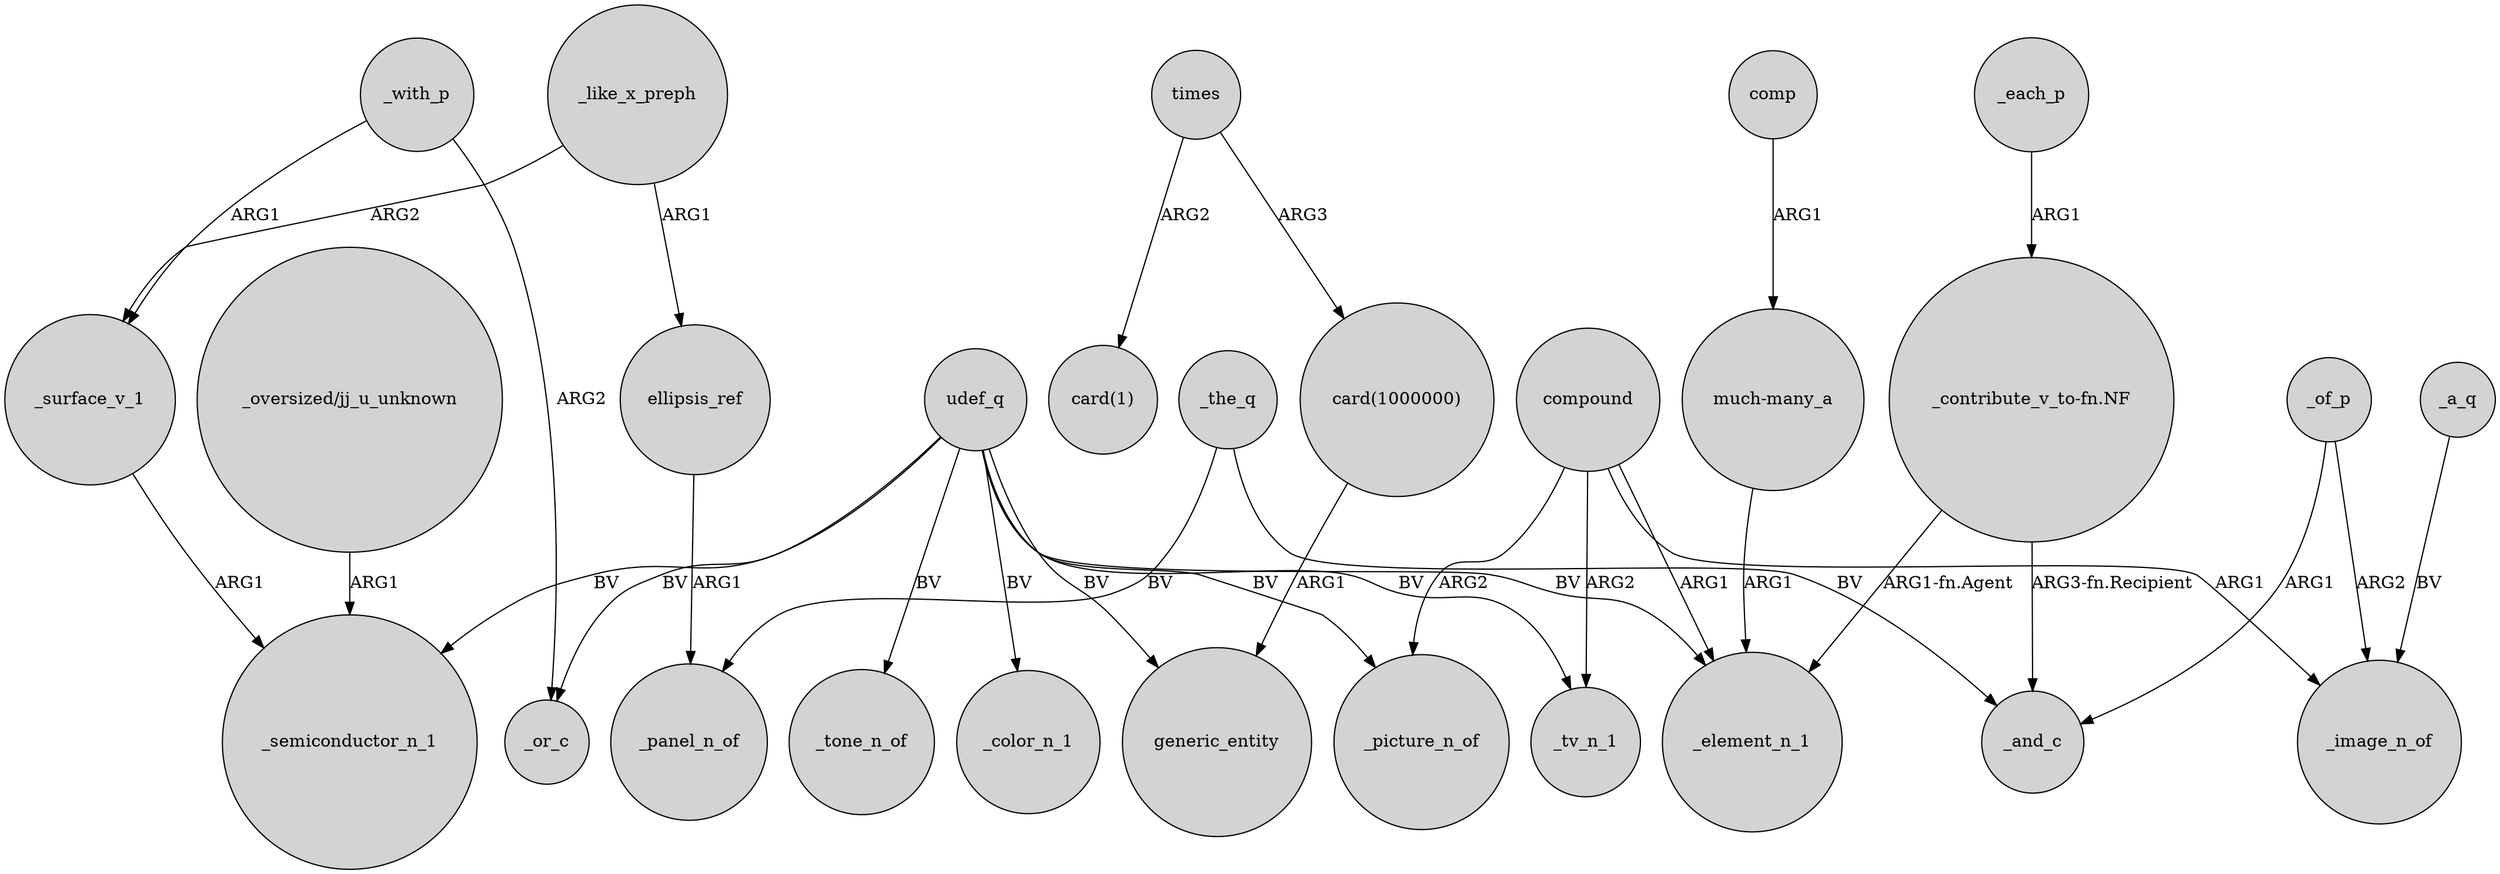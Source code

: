 digraph {
	node [shape=circle style=filled]
	"card(1000000)" -> generic_entity [label=ARG1]
	_the_q -> _and_c [label=BV]
	"_contribute_v_to-fn.NF" -> _and_c [label="ARG3-fn.Recipient"]
	udef_q -> generic_entity [label=BV]
	compound -> _element_n_1 [label=ARG1]
	compound -> _image_n_of [label=ARG1]
	"much-many_a" -> _element_n_1 [label=ARG1]
	_a_q -> _image_n_of [label=BV]
	_like_x_preph -> ellipsis_ref [label=ARG1]
	"_oversized/jj_u_unknown" -> _semiconductor_n_1 [label=ARG1]
	compound -> _tv_n_1 [label=ARG2]
	udef_q -> _tv_n_1 [label=BV]
	"_contribute_v_to-fn.NF" -> _element_n_1 [label="ARG1-fn.Agent"]
	udef_q -> _color_n_1 [label=BV]
	_like_x_preph -> _surface_v_1 [label=ARG2]
	udef_q -> _or_c [label=BV]
	_each_p -> "_contribute_v_to-fn.NF" [label=ARG1]
	_with_p -> _or_c [label=ARG2]
	_surface_v_1 -> _semiconductor_n_1 [label=ARG1]
	_the_q -> _panel_n_of [label=BV]
	comp -> "much-many_a" [label=ARG1]
	ellipsis_ref -> _panel_n_of [label=ARG1]
	times -> "card(1)" [label=ARG2]
	times -> "card(1000000)" [label=ARG3]
	compound -> _picture_n_of [label=ARG2]
	udef_q -> _semiconductor_n_1 [label=BV]
	udef_q -> _picture_n_of [label=BV]
	_of_p -> _and_c [label=ARG1]
	udef_q -> _element_n_1 [label=BV]
	_of_p -> _image_n_of [label=ARG2]
	udef_q -> _tone_n_of [label=BV]
	_with_p -> _surface_v_1 [label=ARG1]
}
